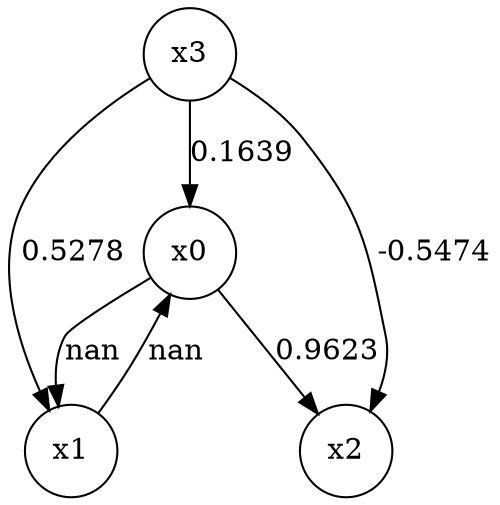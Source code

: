 digraph RCD_dag {
	node [shape=circle]
	x0 [label=x0]
	x1 [label=x1]
	x2 [label=x2]
	x3 [label=x3]
	x1 -> x0 [label=nan]
	x3 -> x0 [label=0.1639]
	x0 -> x1 [label=nan]
	x3 -> x1 [label=0.5278]
	x0 -> x2 [label=0.9623]
	x3 -> x2 [label=-0.5474]
}
